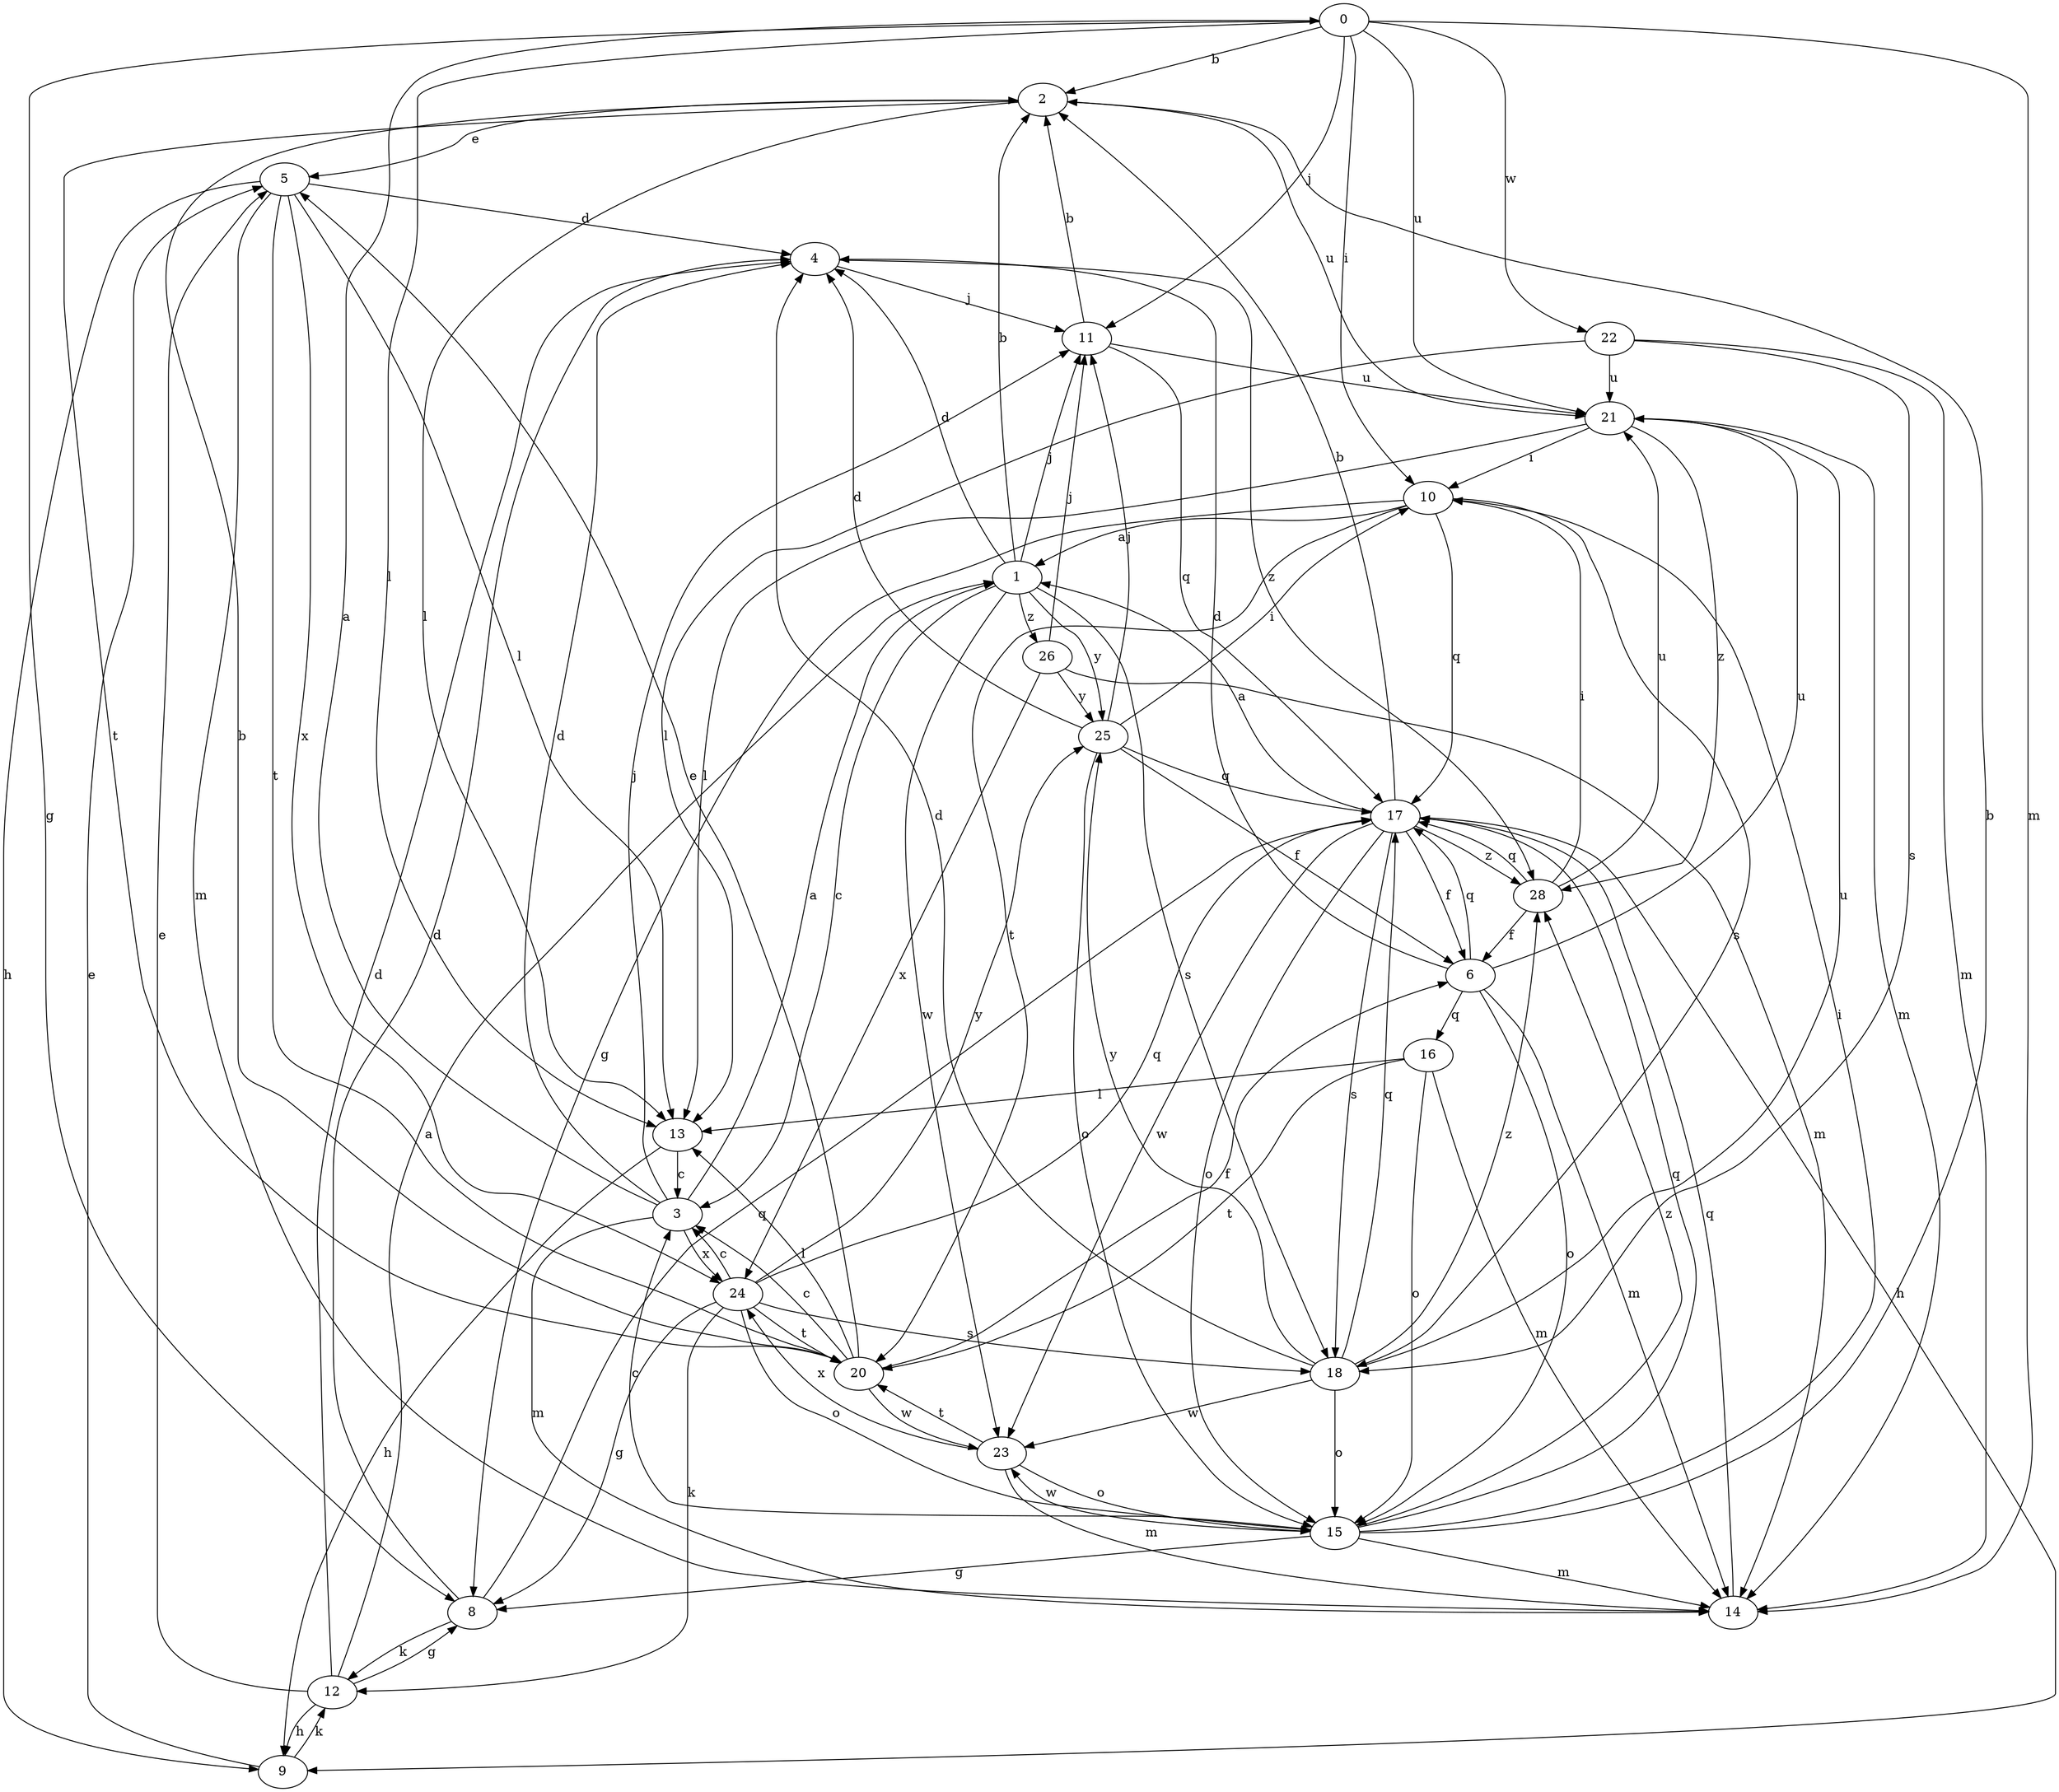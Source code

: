strict digraph  {
0;
1;
2;
3;
4;
5;
6;
8;
9;
10;
11;
12;
13;
14;
15;
16;
17;
18;
20;
21;
22;
23;
24;
25;
26;
28;
0 -> 2  [label=b];
0 -> 8  [label=g];
0 -> 10  [label=i];
0 -> 11  [label=j];
0 -> 13  [label=l];
0 -> 14  [label=m];
0 -> 21  [label=u];
0 -> 22  [label=w];
1 -> 2  [label=b];
1 -> 3  [label=c];
1 -> 4  [label=d];
1 -> 11  [label=j];
1 -> 18  [label=s];
1 -> 23  [label=w];
1 -> 25  [label=y];
1 -> 26  [label=z];
2 -> 5  [label=e];
2 -> 13  [label=l];
2 -> 20  [label=t];
2 -> 21  [label=u];
3 -> 0  [label=a];
3 -> 1  [label=a];
3 -> 4  [label=d];
3 -> 11  [label=j];
3 -> 14  [label=m];
3 -> 24  [label=x];
4 -> 11  [label=j];
4 -> 28  [label=z];
5 -> 4  [label=d];
5 -> 9  [label=h];
5 -> 13  [label=l];
5 -> 14  [label=m];
5 -> 20  [label=t];
5 -> 24  [label=x];
6 -> 4  [label=d];
6 -> 14  [label=m];
6 -> 15  [label=o];
6 -> 16  [label=q];
6 -> 17  [label=q];
6 -> 21  [label=u];
8 -> 4  [label=d];
8 -> 12  [label=k];
8 -> 17  [label=q];
9 -> 5  [label=e];
9 -> 12  [label=k];
10 -> 1  [label=a];
10 -> 8  [label=g];
10 -> 17  [label=q];
10 -> 18  [label=s];
10 -> 20  [label=t];
11 -> 2  [label=b];
11 -> 17  [label=q];
11 -> 21  [label=u];
12 -> 1  [label=a];
12 -> 4  [label=d];
12 -> 5  [label=e];
12 -> 8  [label=g];
12 -> 9  [label=h];
13 -> 3  [label=c];
13 -> 9  [label=h];
14 -> 17  [label=q];
15 -> 2  [label=b];
15 -> 3  [label=c];
15 -> 8  [label=g];
15 -> 10  [label=i];
15 -> 14  [label=m];
15 -> 17  [label=q];
15 -> 23  [label=w];
15 -> 28  [label=z];
16 -> 13  [label=l];
16 -> 14  [label=m];
16 -> 15  [label=o];
16 -> 20  [label=t];
17 -> 1  [label=a];
17 -> 2  [label=b];
17 -> 6  [label=f];
17 -> 9  [label=h];
17 -> 15  [label=o];
17 -> 18  [label=s];
17 -> 23  [label=w];
17 -> 28  [label=z];
18 -> 4  [label=d];
18 -> 15  [label=o];
18 -> 17  [label=q];
18 -> 21  [label=u];
18 -> 23  [label=w];
18 -> 25  [label=y];
18 -> 28  [label=z];
20 -> 2  [label=b];
20 -> 3  [label=c];
20 -> 5  [label=e];
20 -> 6  [label=f];
20 -> 13  [label=l];
20 -> 23  [label=w];
21 -> 10  [label=i];
21 -> 13  [label=l];
21 -> 14  [label=m];
21 -> 28  [label=z];
22 -> 13  [label=l];
22 -> 14  [label=m];
22 -> 18  [label=s];
22 -> 21  [label=u];
23 -> 14  [label=m];
23 -> 15  [label=o];
23 -> 20  [label=t];
23 -> 24  [label=x];
24 -> 3  [label=c];
24 -> 8  [label=g];
24 -> 12  [label=k];
24 -> 15  [label=o];
24 -> 17  [label=q];
24 -> 18  [label=s];
24 -> 20  [label=t];
24 -> 25  [label=y];
25 -> 4  [label=d];
25 -> 6  [label=f];
25 -> 10  [label=i];
25 -> 11  [label=j];
25 -> 15  [label=o];
25 -> 17  [label=q];
26 -> 11  [label=j];
26 -> 14  [label=m];
26 -> 24  [label=x];
26 -> 25  [label=y];
28 -> 6  [label=f];
28 -> 10  [label=i];
28 -> 17  [label=q];
28 -> 21  [label=u];
}
